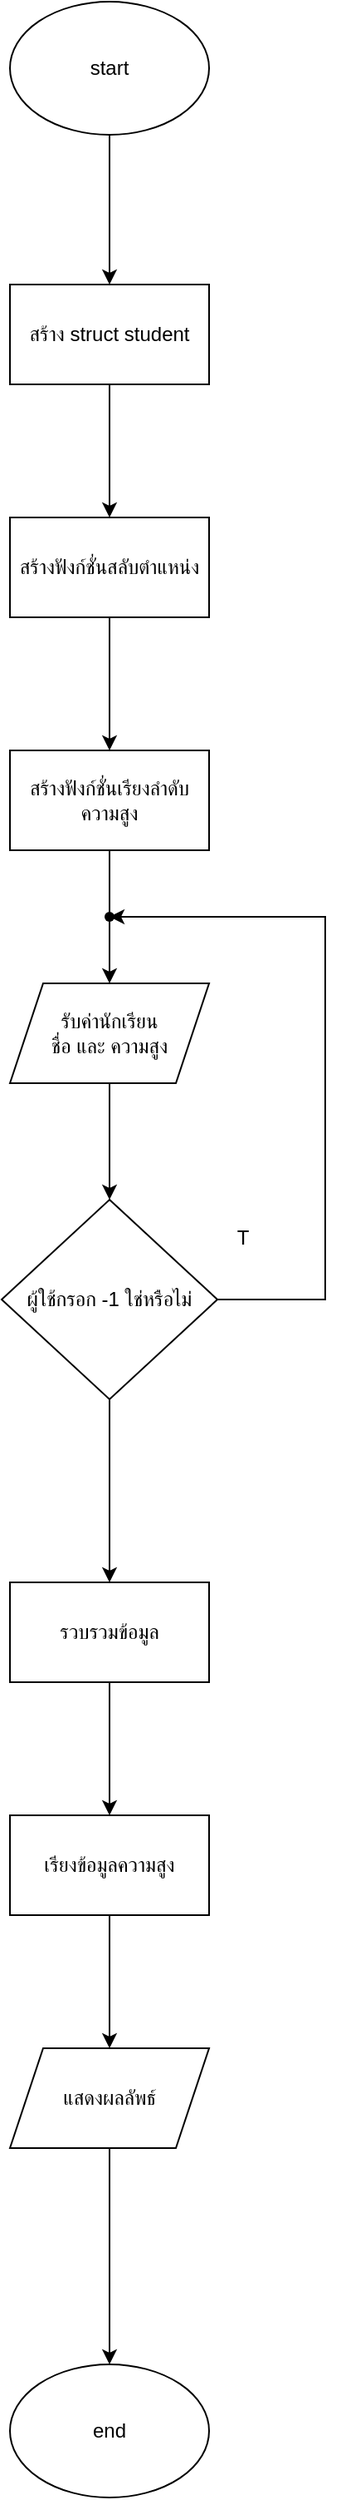 <mxfile version="25.0.3">
  <diagram name="หน้า-1" id="SK9pIDZRB1UBtL-IvRGa">
    <mxGraphModel dx="1034" dy="446" grid="1" gridSize="10" guides="1" tooltips="1" connect="1" arrows="1" fold="1" page="1" pageScale="1" pageWidth="827" pageHeight="1169" math="0" shadow="0">
      <root>
        <mxCell id="0" />
        <mxCell id="1" parent="0" />
        <mxCell id="lAL1QxysRWL7JJzR2x54-3" value="" style="edgeStyle=orthogonalEdgeStyle;rounded=0;orthogonalLoop=1;jettySize=auto;html=1;" edge="1" parent="1" source="lAL1QxysRWL7JJzR2x54-1" target="lAL1QxysRWL7JJzR2x54-2">
          <mxGeometry relative="1" as="geometry" />
        </mxCell>
        <mxCell id="lAL1QxysRWL7JJzR2x54-1" value="start" style="ellipse;whiteSpace=wrap;html=1;" vertex="1" parent="1">
          <mxGeometry x="350" y="90" width="120" height="80" as="geometry" />
        </mxCell>
        <mxCell id="lAL1QxysRWL7JJzR2x54-5" value="" style="edgeStyle=orthogonalEdgeStyle;rounded=0;orthogonalLoop=1;jettySize=auto;html=1;" edge="1" parent="1" source="lAL1QxysRWL7JJzR2x54-2" target="lAL1QxysRWL7JJzR2x54-4">
          <mxGeometry relative="1" as="geometry" />
        </mxCell>
        <mxCell id="lAL1QxysRWL7JJzR2x54-2" value="สร้าง struct student" style="whiteSpace=wrap;html=1;" vertex="1" parent="1">
          <mxGeometry x="350" y="260" width="120" height="60" as="geometry" />
        </mxCell>
        <mxCell id="lAL1QxysRWL7JJzR2x54-7" value="" style="edgeStyle=orthogonalEdgeStyle;rounded=0;orthogonalLoop=1;jettySize=auto;html=1;" edge="1" parent="1" source="lAL1QxysRWL7JJzR2x54-4" target="lAL1QxysRWL7JJzR2x54-6">
          <mxGeometry relative="1" as="geometry" />
        </mxCell>
        <mxCell id="lAL1QxysRWL7JJzR2x54-4" value="สร้างฟังก์ชั่นสลับตำแหน่ง" style="whiteSpace=wrap;html=1;" vertex="1" parent="1">
          <mxGeometry x="350" y="400" width="120" height="60" as="geometry" />
        </mxCell>
        <mxCell id="lAL1QxysRWL7JJzR2x54-9" value="" style="edgeStyle=orthogonalEdgeStyle;rounded=0;orthogonalLoop=1;jettySize=auto;html=1;" edge="1" parent="1" source="lAL1QxysRWL7JJzR2x54-6" target="lAL1QxysRWL7JJzR2x54-8">
          <mxGeometry relative="1" as="geometry" />
        </mxCell>
        <mxCell id="lAL1QxysRWL7JJzR2x54-6" value="สร้างฟังก์ชั่นเรียงลำดับความสูง" style="whiteSpace=wrap;html=1;" vertex="1" parent="1">
          <mxGeometry x="350" y="540" width="120" height="60" as="geometry" />
        </mxCell>
        <mxCell id="lAL1QxysRWL7JJzR2x54-11" value="" style="edgeStyle=orthogonalEdgeStyle;rounded=0;orthogonalLoop=1;jettySize=auto;html=1;" edge="1" parent="1" source="lAL1QxysRWL7JJzR2x54-8" target="lAL1QxysRWL7JJzR2x54-10">
          <mxGeometry relative="1" as="geometry" />
        </mxCell>
        <mxCell id="lAL1QxysRWL7JJzR2x54-8" value="รับค่านักเรียน&lt;div&gt;ชื่อ และ ความสูง&lt;/div&gt;" style="shape=parallelogram;perimeter=parallelogramPerimeter;whiteSpace=wrap;html=1;fixedSize=1;" vertex="1" parent="1">
          <mxGeometry x="350" y="680" width="120" height="60" as="geometry" />
        </mxCell>
        <mxCell id="lAL1QxysRWL7JJzR2x54-12" style="edgeStyle=orthogonalEdgeStyle;rounded=0;orthogonalLoop=1;jettySize=auto;html=1;exitX=1;exitY=0.5;exitDx=0;exitDy=0;entryX=0.7;entryY=0.35;entryDx=0;entryDy=0;entryPerimeter=0;" edge="1" parent="1" source="lAL1QxysRWL7JJzR2x54-10" target="lAL1QxysRWL7JJzR2x54-13">
          <mxGeometry relative="1" as="geometry">
            <mxPoint x="530" y="670" as="targetPoint" />
            <Array as="points">
              <mxPoint x="540" y="870" />
              <mxPoint x="540" y="640" />
            </Array>
          </mxGeometry>
        </mxCell>
        <mxCell id="lAL1QxysRWL7JJzR2x54-16" value="" style="edgeStyle=orthogonalEdgeStyle;rounded=0;orthogonalLoop=1;jettySize=auto;html=1;" edge="1" parent="1" source="lAL1QxysRWL7JJzR2x54-10" target="lAL1QxysRWL7JJzR2x54-15">
          <mxGeometry relative="1" as="geometry" />
        </mxCell>
        <mxCell id="lAL1QxysRWL7JJzR2x54-10" value="ผู้ใช้กรอก -1 ใช่หรือไม่" style="rhombus;whiteSpace=wrap;html=1;" vertex="1" parent="1">
          <mxGeometry x="345" y="810" width="130" height="120" as="geometry" />
        </mxCell>
        <mxCell id="lAL1QxysRWL7JJzR2x54-13" value="" style="shape=waypoint;sketch=0;fillStyle=solid;size=6;pointerEvents=1;points=[];fillColor=none;resizable=0;rotatable=0;perimeter=centerPerimeter;snapToPoint=1;" vertex="1" parent="1">
          <mxGeometry x="400" y="630" width="20" height="20" as="geometry" />
        </mxCell>
        <mxCell id="lAL1QxysRWL7JJzR2x54-14" value="T" style="text;html=1;align=center;verticalAlign=middle;resizable=0;points=[];autosize=1;strokeColor=none;fillColor=none;" vertex="1" parent="1">
          <mxGeometry x="475" y="818" width="30" height="30" as="geometry" />
        </mxCell>
        <mxCell id="lAL1QxysRWL7JJzR2x54-18" value="" style="edgeStyle=orthogonalEdgeStyle;rounded=0;orthogonalLoop=1;jettySize=auto;html=1;" edge="1" parent="1" source="lAL1QxysRWL7JJzR2x54-15" target="lAL1QxysRWL7JJzR2x54-17">
          <mxGeometry relative="1" as="geometry" />
        </mxCell>
        <mxCell id="lAL1QxysRWL7JJzR2x54-15" value="รวบรวมข้อมูล" style="whiteSpace=wrap;html=1;" vertex="1" parent="1">
          <mxGeometry x="350" y="1040" width="120" height="60" as="geometry" />
        </mxCell>
        <mxCell id="lAL1QxysRWL7JJzR2x54-20" value="" style="edgeStyle=orthogonalEdgeStyle;rounded=0;orthogonalLoop=1;jettySize=auto;html=1;" edge="1" parent="1" source="lAL1QxysRWL7JJzR2x54-17" target="lAL1QxysRWL7JJzR2x54-19">
          <mxGeometry relative="1" as="geometry" />
        </mxCell>
        <mxCell id="lAL1QxysRWL7JJzR2x54-17" value="เรียงข้อมูลความสูง" style="whiteSpace=wrap;html=1;" vertex="1" parent="1">
          <mxGeometry x="350" y="1180" width="120" height="60" as="geometry" />
        </mxCell>
        <mxCell id="lAL1QxysRWL7JJzR2x54-22" style="edgeStyle=orthogonalEdgeStyle;rounded=0;orthogonalLoop=1;jettySize=auto;html=1;exitX=0.5;exitY=1;exitDx=0;exitDy=0;entryX=0.5;entryY=0;entryDx=0;entryDy=0;" edge="1" parent="1" source="lAL1QxysRWL7JJzR2x54-19" target="lAL1QxysRWL7JJzR2x54-21">
          <mxGeometry relative="1" as="geometry" />
        </mxCell>
        <mxCell id="lAL1QxysRWL7JJzR2x54-19" value="แสดงผลลัพธ์" style="shape=parallelogram;perimeter=parallelogramPerimeter;whiteSpace=wrap;html=1;fixedSize=1;" vertex="1" parent="1">
          <mxGeometry x="350" y="1320" width="120" height="60" as="geometry" />
        </mxCell>
        <mxCell id="lAL1QxysRWL7JJzR2x54-21" value="end" style="ellipse;whiteSpace=wrap;html=1;" vertex="1" parent="1">
          <mxGeometry x="350" y="1510" width="120" height="80" as="geometry" />
        </mxCell>
      </root>
    </mxGraphModel>
  </diagram>
</mxfile>
